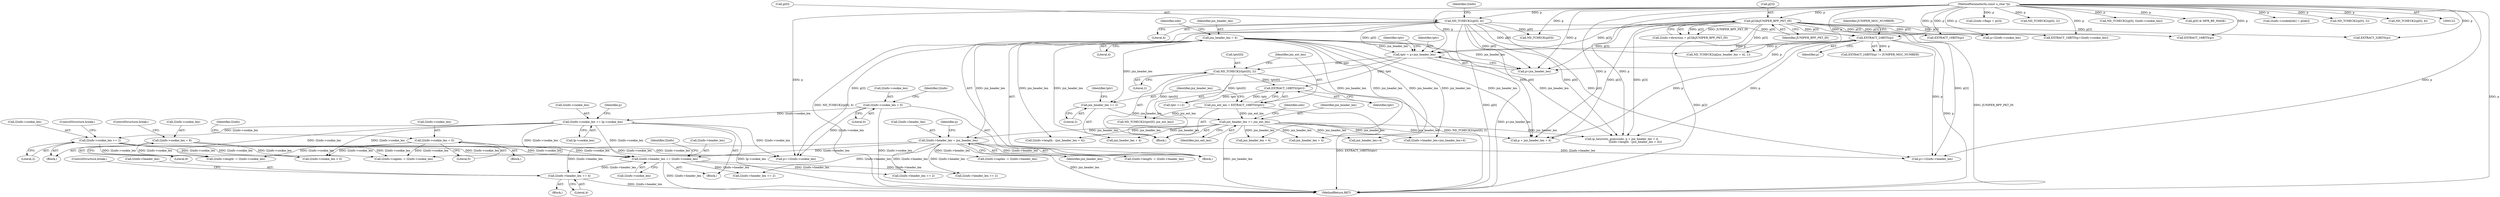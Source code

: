 digraph "0_tcpdump_b534e304568585707c4a92422aeca25cf908ff02_4@pointer" {
"1000997" [label="(Call,l2info->header_len += 4)"];
"1000611" [label="(Call,l2info->header_len += l2info->cookie_len)"];
"1000562" [label="(Call,l2info->cookie_len += 2)"];
"1000544" [label="(Call,l2info->cookie_len += lp->cookie_len)"];
"1000148" [label="(Call,l2info->cookie_len = 0)"];
"1000574" [label="(Call,l2info->cookie_len = 8)"];
"1000606" [label="(Call,l2info->cookie_len = 0)"];
"1000500" [label="(Call,l2info->header_len = jnx_header_len)"];
"1000220" [label="(Call,jnx_header_len = 4)"];
"1000269" [label="(Call,jnx_header_len += jnx_ext_len)"];
"1000259" [label="(Call,jnx_ext_len = EXTRACT_16BITS(tptr))"];
"1000261" [label="(Call,EXTRACT_16BITS(tptr))"];
"1000254" [label="(Call,ND_TCHECK2(tptr[0], 2))"];
"1000249" [label="(Call,tptr = p+jnx_header_len)"];
"1000188" [label="(Call,p[3]&JUNIPER_BPF_PKT_IN)"];
"1000124" [label="(MethodParameterIn,const u_char *p)"];
"1000172" [label="(Call,ND_TCHECK2(p[0], 4))"];
"1000195" [label="(Call,EXTRACT_24BITS(p))"];
"1000263" [label="(Call,jnx_header_len += 2)"];
"1000611" [label="(Call,l2info->header_len += l2info->cookie_len)"];
"1000618" [label="(Call,l2info->length -= l2info->cookie_len)"];
"1000222" [label="(Literal,4)"];
"1001002" [label="(ControlStructure,break;)"];
"1000605" [label="(Block,)"];
"1000188" [label="(Call,p[3]&JUNIPER_BPF_PKT_IN)"];
"1000192" [label="(Identifier,JUNIPER_BPF_PKT_IN)"];
"1000574" [label="(Call,l2info->cookie_len = 8)"];
"1000483" [label="(Call,jnx_header_len + 4)"];
"1000724" [label="(Call,p+=l2info->cookie_len)"];
"1000544" [label="(Call,l2info->cookie_len += lp->cookie_len)"];
"1000266" [label="(Call,tptr +=2)"];
"1000262" [label="(Identifier,tptr)"];
"1000613" [label="(Identifier,l2info)"];
"1000194" [label="(Call,EXTRACT_24BITS(p) != JUNIPER_MGC_NUMBER)"];
"1000506" [label="(Identifier,p)"];
"1000914" [label="(Call,EXTRACT_16BITS(p))"];
"1000270" [label="(Identifier,jnx_header_len)"];
"1000172" [label="(Call,ND_TCHECK2(p[0], 4))"];
"1000271" [label="(Identifier,jnx_ext_len)"];
"1000256" [label="(Identifier,tptr)"];
"1000606" [label="(Call,l2info->cookie_len = 0)"];
"1000250" [label="(Identifier,tptr)"];
"1000916" [label="(Call,l2info->header_len += 2)"];
"1000716" [label="(Call,p+l2info->cookie_len)"];
"1000563" [label="(Call,l2info->cookie_len)"];
"1000500" [label="(Call,l2info->header_len = jnx_header_len)"];
"1000258" [label="(Literal,2)"];
"1000127" [label="(Block,)"];
"1000269" [label="(Call,jnx_header_len += jnx_ext_len)"];
"1000263" [label="(Call,jnx_header_len += 2)"];
"1000579" [label="(ControlStructure,break;)"];
"1000715" [label="(Call,EXTRACT_16BITS(p+l2info->cookie_len))"];
"1000255" [label="(Call,tptr[0])"];
"1000479" [label="(Call,l2info->length - (jnx_header_len + 4))"];
"1000566" [label="(Literal,2)"];
"1000249" [label="(Call,tptr = p+jnx_header_len)"];
"1000620" [label="(Identifier,l2info)"];
"1000555" [label="(Block,)"];
"1000504" [label="(Identifier,jnx_header_len)"];
"1000267" [label="(Identifier,tptr)"];
"1000545" [label="(Call,l2info->cookie_len)"];
"1000562" [label="(Call,l2info->cookie_len += 2)"];
"1000548" [label="(Call,lp->cookie_len)"];
"1001001" [label="(Literal,4)"];
"1000543" [label="(Block,)"];
"1000177" [label="(Call,l2info->flags = p[3])"];
"1000284" [label="(Call,ND_TCHECK2(tptr[0], jnx_ext_len))"];
"1000149" [label="(Call,l2info->cookie_len)"];
"1000463" [label="(Call,ND_TCHECK2(p[jnx_header_len + 4], 1))"];
"1000578" [label="(Literal,8)"];
"1000472" [label="(Call,ip_heuristic_guess(ndo, p + jnx_header_len + 4,\n                               l2info->length - (jnx_header_len + 4)))"];
"1000248" [label="(Block,)"];
"1000254" [label="(Call,ND_TCHECK2(tptr[0], 2))"];
"1000896" [label="(Call,ND_TCHECK2(p[0], 2))"];
"1000510" [label="(Call,l2info->length -= l2info->header_len)"];
"1000466" [label="(Call,jnx_header_len + 4)"];
"1000495" [label="(Call,jnx_header_len+4)"];
"1000816" [label="(Call,EXTRACT_16BITS(p))"];
"1000124" [label="(MethodParameterIn,const u_char *p)"];
"1000818" [label="(Call,l2info->header_len += 2)"];
"1000261" [label="(Call,EXTRACT_16BITS(tptr))"];
"1000655" [label="(Call,ND_TCHECK2(p[0], l2info->cookie_len))"];
"1000599" [label="(Call,p[0] & MFR_BE_MASK)"];
"1000251" [label="(Call,p+jnx_header_len)"];
"1000226" [label="(Identifier,ndo)"];
"1000993" [label="(Block,)"];
"1000176" [label="(Literal,4)"];
"1000264" [label="(Identifier,jnx_header_len)"];
"1000997" [label="(Call,l2info->header_len += 4)"];
"1000607" [label="(Call,l2info->cookie_len)"];
"1000989" [label="(Call,EXTRACT_32BITS(p))"];
"1000612" [label="(Call,l2info->header_len)"];
"1000474" [label="(Call,p + jnx_header_len + 4)"];
"1000265" [label="(Literal,2)"];
"1000220" [label="(Call,jnx_header_len = 4)"];
"1000197" [label="(Identifier,JUNIPER_MGC_NUMBER)"];
"1000505" [label="(Call,p+=l2info->header_len)"];
"1000491" [label="(Call,l2info->header_len=jnx_header_len+4)"];
"1000155" [label="(Identifier,l2info)"];
"1000682" [label="(Call,l2info->cookie[idx] = p[idx])"];
"1000872" [label="(Call,l2info->header_len += 2)"];
"1000501" [label="(Call,l2info->header_len)"];
"1000998" [label="(Call,l2info->header_len)"];
"1000575" [label="(Call,l2info->cookie_len)"];
"1000649" [label="(Call,l2info->cookie_len > 0)"];
"1000148" [label="(Call,l2info->cookie_len = 0)"];
"1000184" [label="(Call,l2info->direction = p[3]&JUNIPER_BPF_PKT_IN)"];
"1000524" [label="(Call,ND_TCHECK(p[0]))"];
"1000553" [label="(Identifier,p)"];
"1000221" [label="(Identifier,jnx_header_len)"];
"1000798" [label="(Call,ND_TCHECK2(p[0], 2))"];
"1000152" [label="(Literal,0)"];
"1000196" [label="(Identifier,p)"];
"1000189" [label="(Call,p[3])"];
"1000625" [label="(Call,l2info->caplen -= l2info->cookie_len)"];
"1000615" [label="(Call,l2info->cookie_len)"];
"1000517" [label="(Call,l2info->caplen -= l2info->header_len)"];
"1000195" [label="(Call,EXTRACT_24BITS(p))"];
"1000275" [label="(Identifier,ndo)"];
"1000259" [label="(Call,jnx_ext_len = EXTRACT_16BITS(tptr))"];
"1000173" [label="(Call,p[0])"];
"1000610" [label="(Literal,0)"];
"1000973" [label="(Call,ND_TCHECK2(p[0], 4))"];
"1000476" [label="(Call,jnx_header_len + 4)"];
"1001069" [label="(MethodReturn,RET)"];
"1000179" [label="(Identifier,l2info)"];
"1000260" [label="(Identifier,jnx_ext_len)"];
"1000567" [label="(ControlStructure,break;)"];
"1000997" -> "1000993"  [label="AST: "];
"1000997" -> "1001001"  [label="CFG: "];
"1000998" -> "1000997"  [label="AST: "];
"1001001" -> "1000997"  [label="AST: "];
"1001002" -> "1000997"  [label="CFG: "];
"1000997" -> "1001069"  [label="DDG: l2info->header_len"];
"1000611" -> "1000997"  [label="DDG: l2info->header_len"];
"1000500" -> "1000997"  [label="DDG: l2info->header_len"];
"1000611" -> "1000543"  [label="AST: "];
"1000611" -> "1000615"  [label="CFG: "];
"1000612" -> "1000611"  [label="AST: "];
"1000615" -> "1000611"  [label="AST: "];
"1000620" -> "1000611"  [label="CFG: "];
"1000611" -> "1001069"  [label="DDG: l2info->header_len"];
"1000562" -> "1000611"  [label="DDG: l2info->cookie_len"];
"1000544" -> "1000611"  [label="DDG: l2info->cookie_len"];
"1000574" -> "1000611"  [label="DDG: l2info->cookie_len"];
"1000606" -> "1000611"  [label="DDG: l2info->cookie_len"];
"1000500" -> "1000611"  [label="DDG: l2info->header_len"];
"1000611" -> "1000818"  [label="DDG: l2info->header_len"];
"1000611" -> "1000872"  [label="DDG: l2info->header_len"];
"1000611" -> "1000916"  [label="DDG: l2info->header_len"];
"1000562" -> "1000555"  [label="AST: "];
"1000562" -> "1000566"  [label="CFG: "];
"1000563" -> "1000562"  [label="AST: "];
"1000566" -> "1000562"  [label="AST: "];
"1000567" -> "1000562"  [label="CFG: "];
"1000544" -> "1000562"  [label="DDG: l2info->cookie_len"];
"1000562" -> "1000618"  [label="DDG: l2info->cookie_len"];
"1000562" -> "1000625"  [label="DDG: l2info->cookie_len"];
"1000562" -> "1000649"  [label="DDG: l2info->cookie_len"];
"1000562" -> "1000724"  [label="DDG: l2info->cookie_len"];
"1000544" -> "1000543"  [label="AST: "];
"1000544" -> "1000548"  [label="CFG: "];
"1000545" -> "1000544"  [label="AST: "];
"1000548" -> "1000544"  [label="AST: "];
"1000553" -> "1000544"  [label="CFG: "];
"1000544" -> "1001069"  [label="DDG: lp->cookie_len"];
"1000148" -> "1000544"  [label="DDG: l2info->cookie_len"];
"1000544" -> "1000618"  [label="DDG: l2info->cookie_len"];
"1000544" -> "1000625"  [label="DDG: l2info->cookie_len"];
"1000544" -> "1000649"  [label="DDG: l2info->cookie_len"];
"1000544" -> "1000724"  [label="DDG: l2info->cookie_len"];
"1000148" -> "1000127"  [label="AST: "];
"1000148" -> "1000152"  [label="CFG: "];
"1000149" -> "1000148"  [label="AST: "];
"1000152" -> "1000148"  [label="AST: "];
"1000155" -> "1000148"  [label="CFG: "];
"1000148" -> "1001069"  [label="DDG: l2info->cookie_len"];
"1000148" -> "1000724"  [label="DDG: l2info->cookie_len"];
"1000574" -> "1000555"  [label="AST: "];
"1000574" -> "1000578"  [label="CFG: "];
"1000575" -> "1000574"  [label="AST: "];
"1000578" -> "1000574"  [label="AST: "];
"1000579" -> "1000574"  [label="CFG: "];
"1000574" -> "1000618"  [label="DDG: l2info->cookie_len"];
"1000574" -> "1000625"  [label="DDG: l2info->cookie_len"];
"1000574" -> "1000649"  [label="DDG: l2info->cookie_len"];
"1000574" -> "1000724"  [label="DDG: l2info->cookie_len"];
"1000606" -> "1000605"  [label="AST: "];
"1000606" -> "1000610"  [label="CFG: "];
"1000607" -> "1000606"  [label="AST: "];
"1000610" -> "1000606"  [label="AST: "];
"1000613" -> "1000606"  [label="CFG: "];
"1000606" -> "1000618"  [label="DDG: l2info->cookie_len"];
"1000606" -> "1000625"  [label="DDG: l2info->cookie_len"];
"1000606" -> "1000649"  [label="DDG: l2info->cookie_len"];
"1000500" -> "1000127"  [label="AST: "];
"1000500" -> "1000504"  [label="CFG: "];
"1000501" -> "1000500"  [label="AST: "];
"1000504" -> "1000500"  [label="AST: "];
"1000506" -> "1000500"  [label="CFG: "];
"1000500" -> "1001069"  [label="DDG: jnx_header_len"];
"1000220" -> "1000500"  [label="DDG: jnx_header_len"];
"1000269" -> "1000500"  [label="DDG: jnx_header_len"];
"1000500" -> "1000505"  [label="DDG: l2info->header_len"];
"1000500" -> "1000510"  [label="DDG: l2info->header_len"];
"1000500" -> "1000517"  [label="DDG: l2info->header_len"];
"1000500" -> "1000818"  [label="DDG: l2info->header_len"];
"1000500" -> "1000872"  [label="DDG: l2info->header_len"];
"1000500" -> "1000916"  [label="DDG: l2info->header_len"];
"1000220" -> "1000127"  [label="AST: "];
"1000220" -> "1000222"  [label="CFG: "];
"1000221" -> "1000220"  [label="AST: "];
"1000222" -> "1000220"  [label="AST: "];
"1000226" -> "1000220"  [label="CFG: "];
"1000220" -> "1000249"  [label="DDG: jnx_header_len"];
"1000220" -> "1000251"  [label="DDG: jnx_header_len"];
"1000220" -> "1000263"  [label="DDG: jnx_header_len"];
"1000220" -> "1000466"  [label="DDG: jnx_header_len"];
"1000220" -> "1000472"  [label="DDG: jnx_header_len"];
"1000220" -> "1000474"  [label="DDG: jnx_header_len"];
"1000220" -> "1000476"  [label="DDG: jnx_header_len"];
"1000220" -> "1000479"  [label="DDG: jnx_header_len"];
"1000220" -> "1000483"  [label="DDG: jnx_header_len"];
"1000220" -> "1000491"  [label="DDG: jnx_header_len"];
"1000220" -> "1000495"  [label="DDG: jnx_header_len"];
"1000269" -> "1000248"  [label="AST: "];
"1000269" -> "1000271"  [label="CFG: "];
"1000270" -> "1000269"  [label="AST: "];
"1000271" -> "1000269"  [label="AST: "];
"1000275" -> "1000269"  [label="CFG: "];
"1000269" -> "1001069"  [label="DDG: jnx_header_len"];
"1000259" -> "1000269"  [label="DDG: jnx_ext_len"];
"1000263" -> "1000269"  [label="DDG: jnx_header_len"];
"1000269" -> "1000466"  [label="DDG: jnx_header_len"];
"1000269" -> "1000472"  [label="DDG: jnx_header_len"];
"1000269" -> "1000474"  [label="DDG: jnx_header_len"];
"1000269" -> "1000476"  [label="DDG: jnx_header_len"];
"1000269" -> "1000479"  [label="DDG: jnx_header_len"];
"1000269" -> "1000483"  [label="DDG: jnx_header_len"];
"1000269" -> "1000491"  [label="DDG: jnx_header_len"];
"1000269" -> "1000495"  [label="DDG: jnx_header_len"];
"1000259" -> "1000248"  [label="AST: "];
"1000259" -> "1000261"  [label="CFG: "];
"1000260" -> "1000259"  [label="AST: "];
"1000261" -> "1000259"  [label="AST: "];
"1000264" -> "1000259"  [label="CFG: "];
"1000259" -> "1001069"  [label="DDG: EXTRACT_16BITS(tptr)"];
"1000261" -> "1000259"  [label="DDG: tptr"];
"1000259" -> "1000284"  [label="DDG: jnx_ext_len"];
"1000261" -> "1000262"  [label="CFG: "];
"1000262" -> "1000261"  [label="AST: "];
"1000254" -> "1000261"  [label="DDG: tptr[0]"];
"1000249" -> "1000261"  [label="DDG: tptr"];
"1000261" -> "1000266"  [label="DDG: tptr"];
"1000254" -> "1000248"  [label="AST: "];
"1000254" -> "1000258"  [label="CFG: "];
"1000255" -> "1000254"  [label="AST: "];
"1000258" -> "1000254"  [label="AST: "];
"1000260" -> "1000254"  [label="CFG: "];
"1000254" -> "1001069"  [label="DDG: ND_TCHECK2(tptr[0], 2)"];
"1000249" -> "1000254"  [label="DDG: tptr"];
"1000254" -> "1000266"  [label="DDG: tptr[0]"];
"1000254" -> "1000284"  [label="DDG: tptr[0]"];
"1000249" -> "1000248"  [label="AST: "];
"1000249" -> "1000251"  [label="CFG: "];
"1000250" -> "1000249"  [label="AST: "];
"1000251" -> "1000249"  [label="AST: "];
"1000256" -> "1000249"  [label="CFG: "];
"1000249" -> "1001069"  [label="DDG: p+jnx_header_len"];
"1000188" -> "1000249"  [label="DDG: p[3]"];
"1000172" -> "1000249"  [label="DDG: p[0]"];
"1000195" -> "1000249"  [label="DDG: p"];
"1000124" -> "1000249"  [label="DDG: p"];
"1000188" -> "1000184"  [label="AST: "];
"1000188" -> "1000192"  [label="CFG: "];
"1000189" -> "1000188"  [label="AST: "];
"1000192" -> "1000188"  [label="AST: "];
"1000184" -> "1000188"  [label="CFG: "];
"1000188" -> "1001069"  [label="DDG: p[3]"];
"1000188" -> "1001069"  [label="DDG: JUNIPER_BPF_PKT_IN"];
"1000188" -> "1000184"  [label="DDG: p[3]"];
"1000188" -> "1000184"  [label="DDG: JUNIPER_BPF_PKT_IN"];
"1000124" -> "1000188"  [label="DDG: p"];
"1000188" -> "1000195"  [label="DDG: p[3]"];
"1000188" -> "1000251"  [label="DDG: p[3]"];
"1000188" -> "1000463"  [label="DDG: p[3]"];
"1000188" -> "1000472"  [label="DDG: p[3]"];
"1000188" -> "1000474"  [label="DDG: p[3]"];
"1000188" -> "1000505"  [label="DDG: p[3]"];
"1000188" -> "1000715"  [label="DDG: p[3]"];
"1000188" -> "1000716"  [label="DDG: p[3]"];
"1000188" -> "1000724"  [label="DDG: p[3]"];
"1000188" -> "1000816"  [label="DDG: p[3]"];
"1000188" -> "1000914"  [label="DDG: p[3]"];
"1000188" -> "1000989"  [label="DDG: p[3]"];
"1000124" -> "1000122"  [label="AST: "];
"1000124" -> "1001069"  [label="DDG: p"];
"1000124" -> "1000172"  [label="DDG: p"];
"1000124" -> "1000177"  [label="DDG: p"];
"1000124" -> "1000195"  [label="DDG: p"];
"1000124" -> "1000251"  [label="DDG: p"];
"1000124" -> "1000463"  [label="DDG: p"];
"1000124" -> "1000472"  [label="DDG: p"];
"1000124" -> "1000474"  [label="DDG: p"];
"1000124" -> "1000505"  [label="DDG: p"];
"1000124" -> "1000524"  [label="DDG: p"];
"1000124" -> "1000599"  [label="DDG: p"];
"1000124" -> "1000655"  [label="DDG: p"];
"1000124" -> "1000682"  [label="DDG: p"];
"1000124" -> "1000715"  [label="DDG: p"];
"1000124" -> "1000716"  [label="DDG: p"];
"1000124" -> "1000724"  [label="DDG: p"];
"1000124" -> "1000798"  [label="DDG: p"];
"1000124" -> "1000816"  [label="DDG: p"];
"1000124" -> "1000896"  [label="DDG: p"];
"1000124" -> "1000914"  [label="DDG: p"];
"1000124" -> "1000973"  [label="DDG: p"];
"1000124" -> "1000989"  [label="DDG: p"];
"1000172" -> "1000127"  [label="AST: "];
"1000172" -> "1000176"  [label="CFG: "];
"1000173" -> "1000172"  [label="AST: "];
"1000176" -> "1000172"  [label="AST: "];
"1000179" -> "1000172"  [label="CFG: "];
"1000172" -> "1001069"  [label="DDG: ND_TCHECK2(p[0], 4)"];
"1000172" -> "1001069"  [label="DDG: p[0]"];
"1000172" -> "1000195"  [label="DDG: p[0]"];
"1000172" -> "1000251"  [label="DDG: p[0]"];
"1000172" -> "1000463"  [label="DDG: p[0]"];
"1000172" -> "1000472"  [label="DDG: p[0]"];
"1000172" -> "1000474"  [label="DDG: p[0]"];
"1000172" -> "1000505"  [label="DDG: p[0]"];
"1000172" -> "1000524"  [label="DDG: p[0]"];
"1000195" -> "1000194"  [label="AST: "];
"1000195" -> "1000196"  [label="CFG: "];
"1000196" -> "1000195"  [label="AST: "];
"1000197" -> "1000195"  [label="CFG: "];
"1000195" -> "1001069"  [label="DDG: p"];
"1000195" -> "1000194"  [label="DDG: p"];
"1000195" -> "1000251"  [label="DDG: p"];
"1000195" -> "1000463"  [label="DDG: p"];
"1000195" -> "1000472"  [label="DDG: p"];
"1000195" -> "1000474"  [label="DDG: p"];
"1000195" -> "1000505"  [label="DDG: p"];
"1000263" -> "1000248"  [label="AST: "];
"1000263" -> "1000265"  [label="CFG: "];
"1000264" -> "1000263"  [label="AST: "];
"1000265" -> "1000263"  [label="AST: "];
"1000267" -> "1000263"  [label="CFG: "];
}
